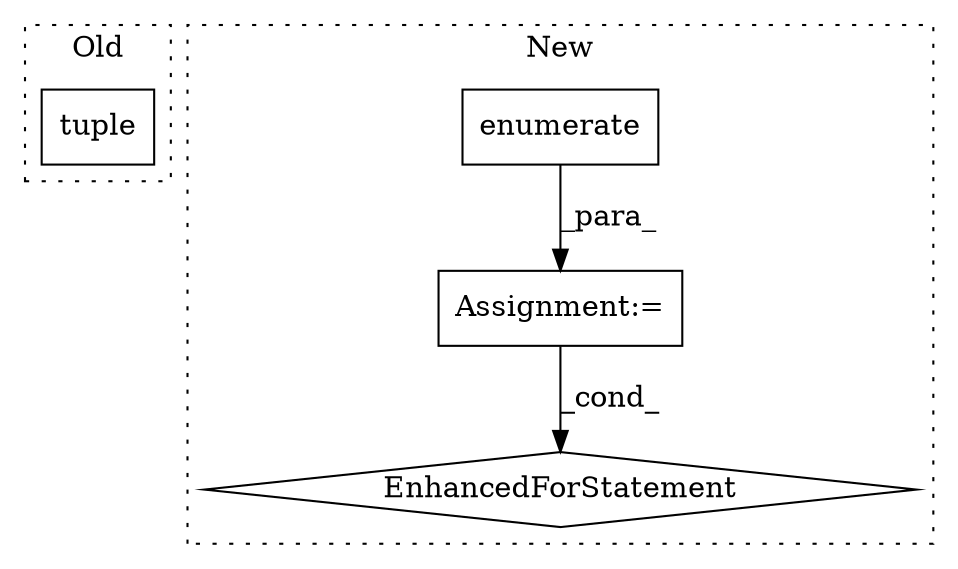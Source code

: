 digraph G {
subgraph cluster0 {
1 [label="tuple" a="32" s="3478,3508" l="6,1" shape="box"];
label = "Old";
style="dotted";
}
subgraph cluster1 {
2 [label="enumerate" a="32" s="4793,4814" l="10,1" shape="box"];
3 [label="Assignment:=" a="7" s="4714,4815" l="67,2" shape="box"];
4 [label="EnhancedForStatement" a="70" s="4714,4815" l="67,2" shape="diamond"];
label = "New";
style="dotted";
}
2 -> 3 [label="_para_"];
3 -> 4 [label="_cond_"];
}